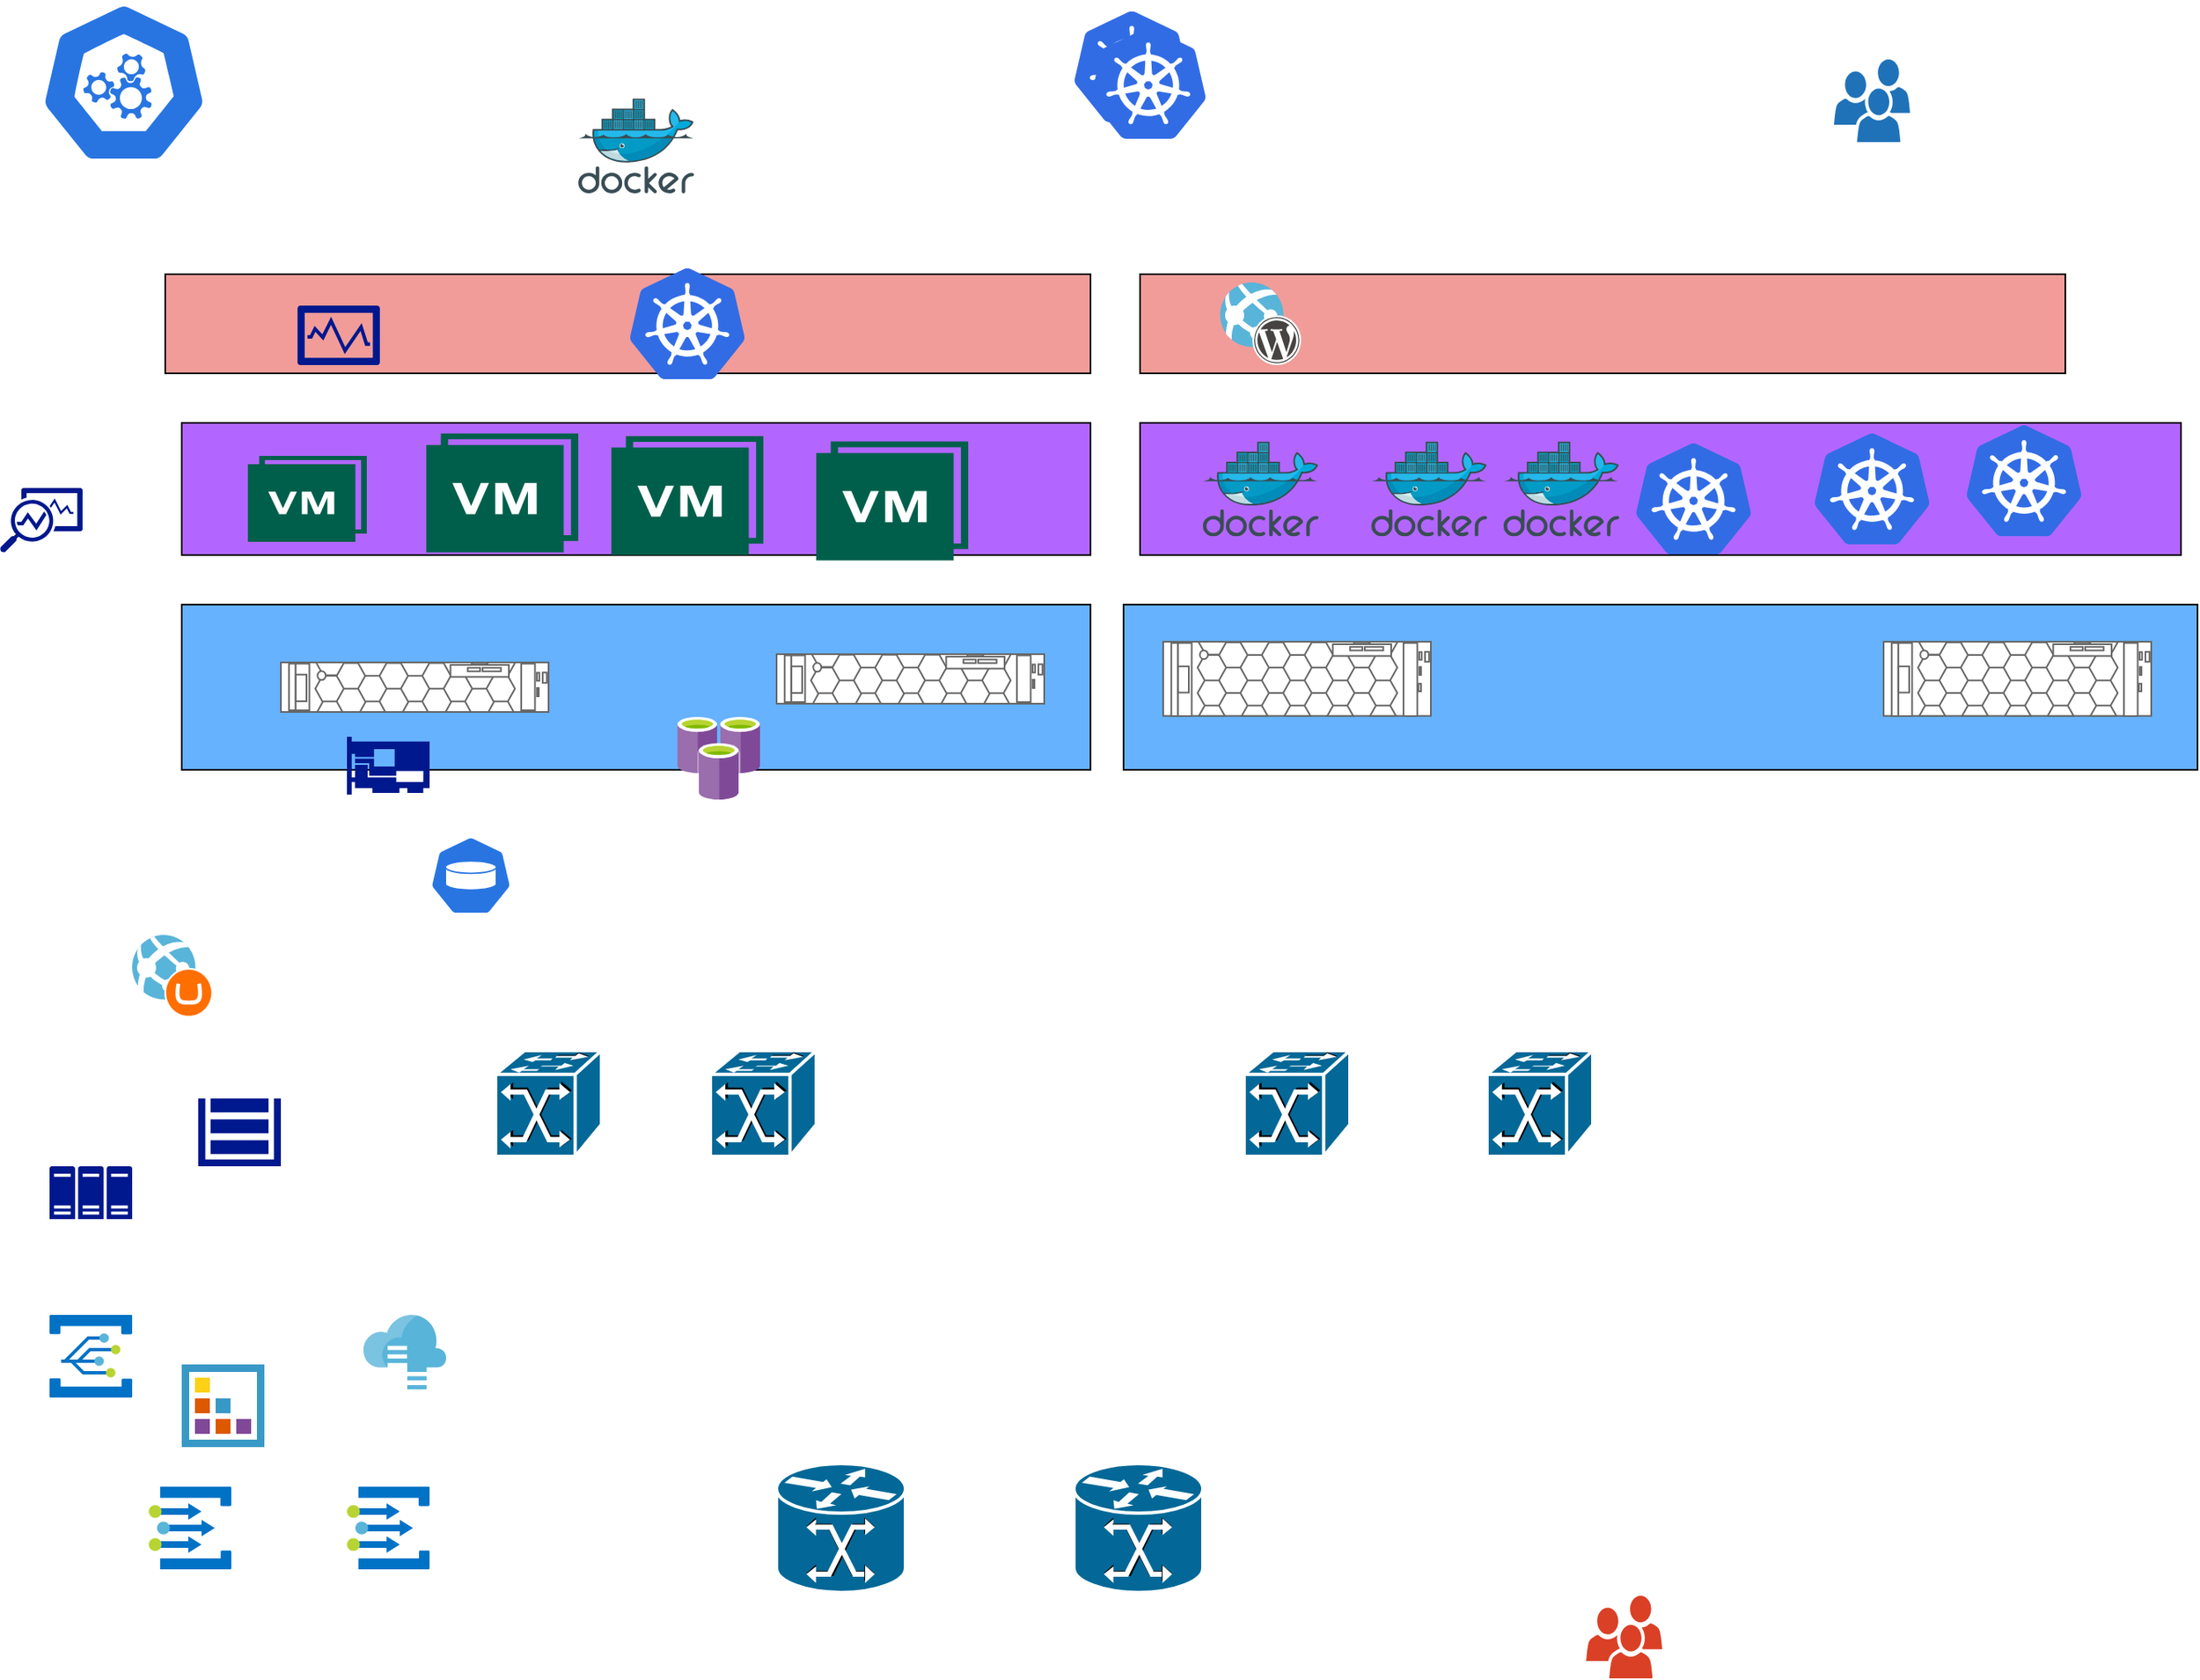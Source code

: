 <mxfile version="21.3.5" type="github">
  <diagram name="第 1 页" id="1_m0rDVPKxvfolOzuG0S">
    <mxGraphModel dx="1529" dy="1077" grid="1" gridSize="10" guides="1" tooltips="1" connect="1" arrows="1" fold="1" page="1" pageScale="1" pageWidth="1654" pageHeight="2336" math="0" shadow="0">
      <root>
        <mxCell id="0" />
        <mxCell id="1" parent="0" />
        <mxCell id="KaXEF-MZUBLpXiP1gXW7-1" value="" style="rounded=0;whiteSpace=wrap;html=1;fillColor=#66B2FF;" vertex="1" parent="1">
          <mxGeometry x="120" y="390" width="550" height="100" as="geometry" />
        </mxCell>
        <mxCell id="KaXEF-MZUBLpXiP1gXW7-2" value="" style="rounded=0;whiteSpace=wrap;html=1;fillColor=#66B2FF;" vertex="1" parent="1">
          <mxGeometry x="690" y="390" width="650" height="100" as="geometry" />
        </mxCell>
        <mxCell id="KaXEF-MZUBLpXiP1gXW7-3" value="" style="shape=mxgraph.cisco.switches.atm_fast_gigabit_etherswitch;sketch=0;html=1;pointerEvents=1;dashed=0;fillColor=#036897;strokeColor=#ffffff;strokeWidth=2;verticalLabelPosition=bottom;verticalAlign=top;align=center;outlineConnect=0;" vertex="1" parent="1">
          <mxGeometry x="310" y="660" width="64" height="64" as="geometry" />
        </mxCell>
        <mxCell id="KaXEF-MZUBLpXiP1gXW7-4" value="" style="shape=mxgraph.cisco.switches.atm_fast_gigabit_etherswitch;sketch=0;html=1;pointerEvents=1;dashed=0;fillColor=#036897;strokeColor=#ffffff;strokeWidth=2;verticalLabelPosition=bottom;verticalAlign=top;align=center;outlineConnect=0;" vertex="1" parent="1">
          <mxGeometry x="440" y="660" width="64" height="64" as="geometry" />
        </mxCell>
        <mxCell id="KaXEF-MZUBLpXiP1gXW7-5" value="" style="shape=mxgraph.cisco.switches.atm_fast_gigabit_etherswitch;sketch=0;html=1;pointerEvents=1;dashed=0;fillColor=#036897;strokeColor=#ffffff;strokeWidth=2;verticalLabelPosition=bottom;verticalAlign=top;align=center;outlineConnect=0;" vertex="1" parent="1">
          <mxGeometry x="763" y="660" width="64" height="64" as="geometry" />
        </mxCell>
        <mxCell id="KaXEF-MZUBLpXiP1gXW7-6" value="" style="shape=mxgraph.cisco.switches.atm_fast_gigabit_etherswitch;sketch=0;html=1;pointerEvents=1;dashed=0;fillColor=#036897;strokeColor=#ffffff;strokeWidth=2;verticalLabelPosition=bottom;verticalAlign=top;align=center;outlineConnect=0;" vertex="1" parent="1">
          <mxGeometry x="910" y="660" width="64" height="64" as="geometry" />
        </mxCell>
        <mxCell id="KaXEF-MZUBLpXiP1gXW7-7" value="" style="shape=mxgraph.cisco.switches.mgx_8000_multiservice_switch;sketch=0;html=1;pointerEvents=1;dashed=0;fillColor=#036897;strokeColor=#ffffff;strokeWidth=2;verticalLabelPosition=bottom;verticalAlign=top;align=center;outlineConnect=0;" vertex="1" parent="1">
          <mxGeometry x="480" y="910" width="78" height="78" as="geometry" />
        </mxCell>
        <mxCell id="KaXEF-MZUBLpXiP1gXW7-8" value="" style="shape=mxgraph.cisco.switches.mgx_8000_multiservice_switch;sketch=0;html=1;pointerEvents=1;dashed=0;fillColor=#036897;strokeColor=#ffffff;strokeWidth=2;verticalLabelPosition=bottom;verticalAlign=top;align=center;outlineConnect=0;" vertex="1" parent="1">
          <mxGeometry x="660" y="910" width="78" height="78" as="geometry" />
        </mxCell>
        <mxCell id="KaXEF-MZUBLpXiP1gXW7-14" value="" style="sketch=0;html=1;dashed=0;whitespace=wrap;fillColor=#2875E2;strokeColor=#ffffff;points=[[0.005,0.63,0],[0.1,0.2,0],[0.9,0.2,0],[0.5,0,0],[0.995,0.63,0],[0.72,0.99,0],[0.5,1,0],[0.28,0.99,0]];verticalLabelPosition=bottom;align=center;verticalAlign=top;shape=mxgraph.kubernetes.icon;prIcon=master" vertex="1" parent="1">
          <mxGeometry x="20" y="25" width="130" height="98" as="geometry" />
        </mxCell>
        <mxCell id="KaXEF-MZUBLpXiP1gXW7-15" value="" style="image;sketch=0;aspect=fixed;html=1;points=[];align=center;fontSize=12;image=img/lib/mscae/Kubernetes.svg;" vertex="1" parent="1">
          <mxGeometry x="660" y="30.8" width="70" height="67.2" as="geometry" />
        </mxCell>
        <mxCell id="KaXEF-MZUBLpXiP1gXW7-16" value="" style="image;sketch=0;aspect=fixed;html=1;points=[];align=center;fontSize=12;image=img/lib/mscae/Docker.svg;" vertex="1" parent="1">
          <mxGeometry x="360" y="83.6" width="70" height="57.4" as="geometry" />
        </mxCell>
        <mxCell id="KaXEF-MZUBLpXiP1gXW7-19" value="" style="sketch=0;pointerEvents=1;shadow=0;dashed=0;html=1;strokeColor=none;labelPosition=center;verticalLabelPosition=bottom;verticalAlign=top;outlineConnect=0;align=center;shape=mxgraph.office.users.users;fillColor=#DA4026;" vertex="1" parent="1">
          <mxGeometry x="970" y="990" width="46" height="50" as="geometry" />
        </mxCell>
        <mxCell id="KaXEF-MZUBLpXiP1gXW7-20" value="" style="sketch=0;pointerEvents=1;shadow=0;dashed=0;html=1;strokeColor=none;labelPosition=center;verticalLabelPosition=bottom;verticalAlign=top;outlineConnect=0;align=center;shape=mxgraph.office.users.users;fillColor=#2072B8;" vertex="1" parent="1">
          <mxGeometry x="1120" y="60" width="46" height="50" as="geometry" />
        </mxCell>
        <mxCell id="KaXEF-MZUBLpXiP1gXW7-23" value="" style="strokeColor=#666666;html=1;labelPosition=right;align=left;spacingLeft=15;shadow=0;dashed=0;outlineConnect=0;shape=mxgraph.rack.dell.poweredge_r7425;" vertex="1" parent="1">
          <mxGeometry x="480" y="420" width="162" height="30" as="geometry" />
        </mxCell>
        <mxCell id="KaXEF-MZUBLpXiP1gXW7-24" value="" style="strokeColor=#666666;html=1;labelPosition=right;align=left;spacingLeft=15;shadow=0;dashed=0;outlineConnect=0;shape=mxgraph.rack.dell.poweredge_r7515;" vertex="1" parent="1">
          <mxGeometry x="180" y="425" width="162" height="30" as="geometry" />
        </mxCell>
        <mxCell id="KaXEF-MZUBLpXiP1gXW7-25" value="" style="strokeColor=#666666;html=1;labelPosition=right;align=left;spacingLeft=15;shadow=0;dashed=0;outlineConnect=0;shape=mxgraph.rack.dell.poweredge_r940;" vertex="1" parent="1">
          <mxGeometry x="714" y="412.5" width="162" height="45" as="geometry" />
        </mxCell>
        <mxCell id="KaXEF-MZUBLpXiP1gXW7-26" value="" style="strokeColor=#666666;html=1;labelPosition=right;align=left;spacingLeft=15;shadow=0;dashed=0;outlineConnect=0;shape=mxgraph.rack.dell.poweredge_r940;" vertex="1" parent="1">
          <mxGeometry x="1150" y="412.5" width="162" height="45" as="geometry" />
        </mxCell>
        <mxCell id="KaXEF-MZUBLpXiP1gXW7-31" value="" style="rounded=0;whiteSpace=wrap;html=1;fillColor=#B266FF;" vertex="1" parent="1">
          <mxGeometry x="120" y="280" width="550" height="80" as="geometry" />
        </mxCell>
        <mxCell id="KaXEF-MZUBLpXiP1gXW7-32" value="" style="rounded=0;whiteSpace=wrap;html=1;fillColor=#B266FF;" vertex="1" parent="1">
          <mxGeometry x="700" y="280" width="630" height="80" as="geometry" />
        </mxCell>
        <mxCell id="KaXEF-MZUBLpXiP1gXW7-33" value="" style="sketch=0;pointerEvents=1;shadow=0;dashed=0;html=1;strokeColor=none;fillColor=#005F4B;labelPosition=center;verticalLabelPosition=bottom;verticalAlign=top;align=center;outlineConnect=0;shape=mxgraph.veeam2.vm_with_a_snapshot;" vertex="1" parent="1">
          <mxGeometry x="160" y="300" width="72" height="52" as="geometry" />
        </mxCell>
        <mxCell id="KaXEF-MZUBLpXiP1gXW7-34" value="" style="image;sketch=0;aspect=fixed;html=1;points=[];align=center;fontSize=12;image=img/lib/mscae/Kubernetes.svg;" vertex="1" parent="1">
          <mxGeometry x="1000" y="292.4" width="70" height="67.2" as="geometry" />
        </mxCell>
        <mxCell id="KaXEF-MZUBLpXiP1gXW7-35" value="" style="image;sketch=0;aspect=fixed;html=1;points=[];align=center;fontSize=12;image=img/lib/mscae/Docker.svg;" vertex="1" parent="1">
          <mxGeometry x="738" y="291.3" width="70" height="57.4" as="geometry" />
        </mxCell>
        <mxCell id="KaXEF-MZUBLpXiP1gXW7-36" value="" style="image;sketch=0;aspect=fixed;html=1;points=[];align=center;fontSize=12;image=img/lib/mscae/Docker.svg;" vertex="1" parent="1">
          <mxGeometry x="840" y="291.3" width="70" height="57.4" as="geometry" />
        </mxCell>
        <mxCell id="KaXEF-MZUBLpXiP1gXW7-37" value="" style="image;sketch=0;aspect=fixed;html=1;points=[];align=center;fontSize=12;image=img/lib/mscae/Kubernetes.svg;" vertex="1" parent="1">
          <mxGeometry x="670" y="40.8" width="70" height="67.2" as="geometry" />
        </mxCell>
        <mxCell id="KaXEF-MZUBLpXiP1gXW7-38" value="" style="image;sketch=0;aspect=fixed;html=1;points=[];align=center;fontSize=12;image=img/lib/mscae/Kubernetes.svg;" vertex="1" parent="1">
          <mxGeometry x="1200" y="281.5" width="70" height="67.2" as="geometry" />
        </mxCell>
        <mxCell id="KaXEF-MZUBLpXiP1gXW7-39" value="" style="image;sketch=0;aspect=fixed;html=1;points=[];align=center;fontSize=12;image=img/lib/mscae/Kubernetes.svg;" vertex="1" parent="1">
          <mxGeometry x="1108" y="286.4" width="70" height="67.2" as="geometry" />
        </mxCell>
        <mxCell id="KaXEF-MZUBLpXiP1gXW7-40" value="" style="image;sketch=0;aspect=fixed;html=1;points=[];align=center;fontSize=12;image=img/lib/mscae/Docker.svg;" vertex="1" parent="1">
          <mxGeometry x="920" y="291.3" width="70" height="57.4" as="geometry" />
        </mxCell>
        <mxCell id="KaXEF-MZUBLpXiP1gXW7-41" value="" style="sketch=0;pointerEvents=1;shadow=0;dashed=0;html=1;strokeColor=none;fillColor=#005F4B;labelPosition=center;verticalLabelPosition=bottom;verticalAlign=top;align=center;outlineConnect=0;shape=mxgraph.veeam2.vm_with_a_snapshot;" vertex="1" parent="1">
          <mxGeometry x="268" y="286.4" width="92" height="72" as="geometry" />
        </mxCell>
        <mxCell id="KaXEF-MZUBLpXiP1gXW7-43" value="" style="sketch=0;pointerEvents=1;shadow=0;dashed=0;html=1;strokeColor=none;fillColor=#005F4B;labelPosition=center;verticalLabelPosition=bottom;verticalAlign=top;align=center;outlineConnect=0;shape=mxgraph.veeam2.vm_with_a_snapshot;" vertex="1" parent="1">
          <mxGeometry x="504" y="291.3" width="92" height="72" as="geometry" />
        </mxCell>
        <mxCell id="KaXEF-MZUBLpXiP1gXW7-44" value="" style="sketch=0;pointerEvents=1;shadow=0;dashed=0;html=1;strokeColor=none;fillColor=#005F4B;labelPosition=center;verticalLabelPosition=bottom;verticalAlign=top;align=center;outlineConnect=0;shape=mxgraph.veeam2.vm_with_a_snapshot;" vertex="1" parent="1">
          <mxGeometry x="380" y="288" width="92" height="72" as="geometry" />
        </mxCell>
        <mxCell id="KaXEF-MZUBLpXiP1gXW7-45" value="" style="rounded=0;whiteSpace=wrap;html=1;fillColor=#F19C99;" vertex="1" parent="1">
          <mxGeometry x="110" y="190" width="560" height="60" as="geometry" />
        </mxCell>
        <mxCell id="KaXEF-MZUBLpXiP1gXW7-46" value="" style="rounded=0;whiteSpace=wrap;html=1;fillColor=#F19C99;" vertex="1" parent="1">
          <mxGeometry x="700" y="190" width="560" height="60" as="geometry" />
        </mxCell>
        <mxCell id="KaXEF-MZUBLpXiP1gXW7-47" value="" style="image;sketch=0;aspect=fixed;html=1;points=[];align=center;fontSize=12;image=img/lib/mscae/Kubernetes.svg;" vertex="1" parent="1">
          <mxGeometry x="391" y="186.4" width="70" height="67.2" as="geometry" />
        </mxCell>
        <mxCell id="KaXEF-MZUBLpXiP1gXW7-48" value="" style="image;sketch=0;aspect=fixed;html=1;points=[];align=center;fontSize=12;image=img/lib/mscae/WebAppWordPress.svg;" vertex="1" parent="1">
          <mxGeometry x="748.5" y="195" width="49" height="50" as="geometry" />
        </mxCell>
        <mxCell id="KaXEF-MZUBLpXiP1gXW7-49" value="" style="image;sketch=0;aspect=fixed;html=1;points=[];align=center;fontSize=12;image=img/lib/mscae/WebAppUmbraco.svg;" vertex="1" parent="1">
          <mxGeometry x="90" y="590" width="49" height="50" as="geometry" />
        </mxCell>
        <mxCell id="KaXEF-MZUBLpXiP1gXW7-50" value="" style="sketch=0;html=1;dashed=0;whitespace=wrap;fillColor=#2875E2;strokeColor=#ffffff;points=[[0.005,0.63,0],[0.1,0.2,0],[0.9,0.2,0],[0.5,0,0],[0.995,0.63,0],[0.72,0.99,0],[0.5,1,0],[0.28,0.99,0]];verticalLabelPosition=bottom;align=center;verticalAlign=top;shape=mxgraph.kubernetes.icon;prIcon=pv" vertex="1" parent="1">
          <mxGeometry x="270" y="530" width="50" height="48" as="geometry" />
        </mxCell>
        <mxCell id="KaXEF-MZUBLpXiP1gXW7-51" value="" style="sketch=0;aspect=fixed;pointerEvents=1;shadow=0;dashed=0;html=1;strokeColor=none;labelPosition=center;verticalLabelPosition=bottom;verticalAlign=top;align=center;fillColor=#00188D;shape=mxgraph.mscae.enterprise.network_card" vertex="1" parent="1">
          <mxGeometry x="220" y="470" width="50" height="35" as="geometry" />
        </mxCell>
        <mxCell id="KaXEF-MZUBLpXiP1gXW7-52" value="" style="sketch=0;aspect=fixed;pointerEvents=1;shadow=0;dashed=0;html=1;strokeColor=none;labelPosition=center;verticalLabelPosition=bottom;verticalAlign=top;align=center;fillColor=#00188D;shape=mxgraph.mscae.enterprise.performance_monitor" vertex="1" parent="1">
          <mxGeometry x="190" y="209" width="50" height="36" as="geometry" />
        </mxCell>
        <mxCell id="KaXEF-MZUBLpXiP1gXW7-53" value="" style="sketch=0;aspect=fixed;pointerEvents=1;shadow=0;dashed=0;html=1;strokeColor=none;labelPosition=center;verticalLabelPosition=bottom;verticalAlign=top;align=center;fillColor=#00188D;shape=mxgraph.mscae.enterprise.monitor_running_apps" vertex="1" parent="1">
          <mxGeometry x="10" y="319.4" width="50" height="39" as="geometry" />
        </mxCell>
        <mxCell id="KaXEF-MZUBLpXiP1gXW7-54" value="" style="sketch=0;aspect=fixed;pointerEvents=1;shadow=0;dashed=0;html=1;strokeColor=none;labelPosition=center;verticalLabelPosition=bottom;verticalAlign=top;align=center;fillColor=#00188D;shape=mxgraph.mscae.enterprise.server_farm" vertex="1" parent="1">
          <mxGeometry x="40" y="730" width="50" height="32" as="geometry" />
        </mxCell>
        <mxCell id="KaXEF-MZUBLpXiP1gXW7-55" value="" style="sketch=0;aspect=fixed;pointerEvents=1;shadow=0;dashed=0;html=1;strokeColor=none;labelPosition=center;verticalLabelPosition=bottom;verticalAlign=top;align=center;fillColor=#00188D;shape=mxgraph.mscae.enterprise.storage" vertex="1" parent="1">
          <mxGeometry x="130" y="689" width="50" height="41" as="geometry" />
        </mxCell>
        <mxCell id="KaXEF-MZUBLpXiP1gXW7-56" value="" style="image;sketch=0;aspect=fixed;html=1;points=[];align=center;fontSize=12;image=img/lib/mscae/Azure_Cache_for_Redis.svg;" vertex="1" parent="1">
          <mxGeometry x="420" y="458" width="50" height="50" as="geometry" />
        </mxCell>
        <mxCell id="KaXEF-MZUBLpXiP1gXW7-57" value="" style="image;sketch=0;aspect=fixed;html=1;points=[];align=center;fontSize=12;image=img/lib/mscae/Integration_Accounts.svg;" vertex="1" parent="1">
          <mxGeometry x="120" y="850" width="50" height="50" as="geometry" />
        </mxCell>
        <mxCell id="KaXEF-MZUBLpXiP1gXW7-58" value="" style="image;sketch=0;aspect=fixed;html=1;points=[];align=center;fontSize=12;image=img/lib/mscae/Event_Grid.svg;" vertex="1" parent="1">
          <mxGeometry x="40" y="820" width="50" height="50" as="geometry" />
        </mxCell>
        <mxCell id="KaXEF-MZUBLpXiP1gXW7-59" value="" style="image;sketch=0;aspect=fixed;html=1;points=[];align=center;fontSize=12;image=img/lib/mscae/Event_Grid_Topics.svg;" vertex="1" parent="1">
          <mxGeometry x="100" y="924" width="50" height="50" as="geometry" />
        </mxCell>
        <mxCell id="KaXEF-MZUBLpXiP1gXW7-60" value="" style="image;sketch=0;aspect=fixed;html=1;points=[];align=center;fontSize=12;image=img/lib/mscae/Event_Grid_Topics.svg;" vertex="1" parent="1">
          <mxGeometry x="220" y="924" width="50" height="50" as="geometry" />
        </mxCell>
        <mxCell id="KaXEF-MZUBLpXiP1gXW7-61" value="" style="image;sketch=0;aspect=fixed;html=1;points=[];align=center;fontSize=12;image=img/lib/mscae/StorSimple.svg;" vertex="1" parent="1">
          <mxGeometry x="230" y="820" width="50" height="45" as="geometry" />
        </mxCell>
      </root>
    </mxGraphModel>
  </diagram>
</mxfile>
